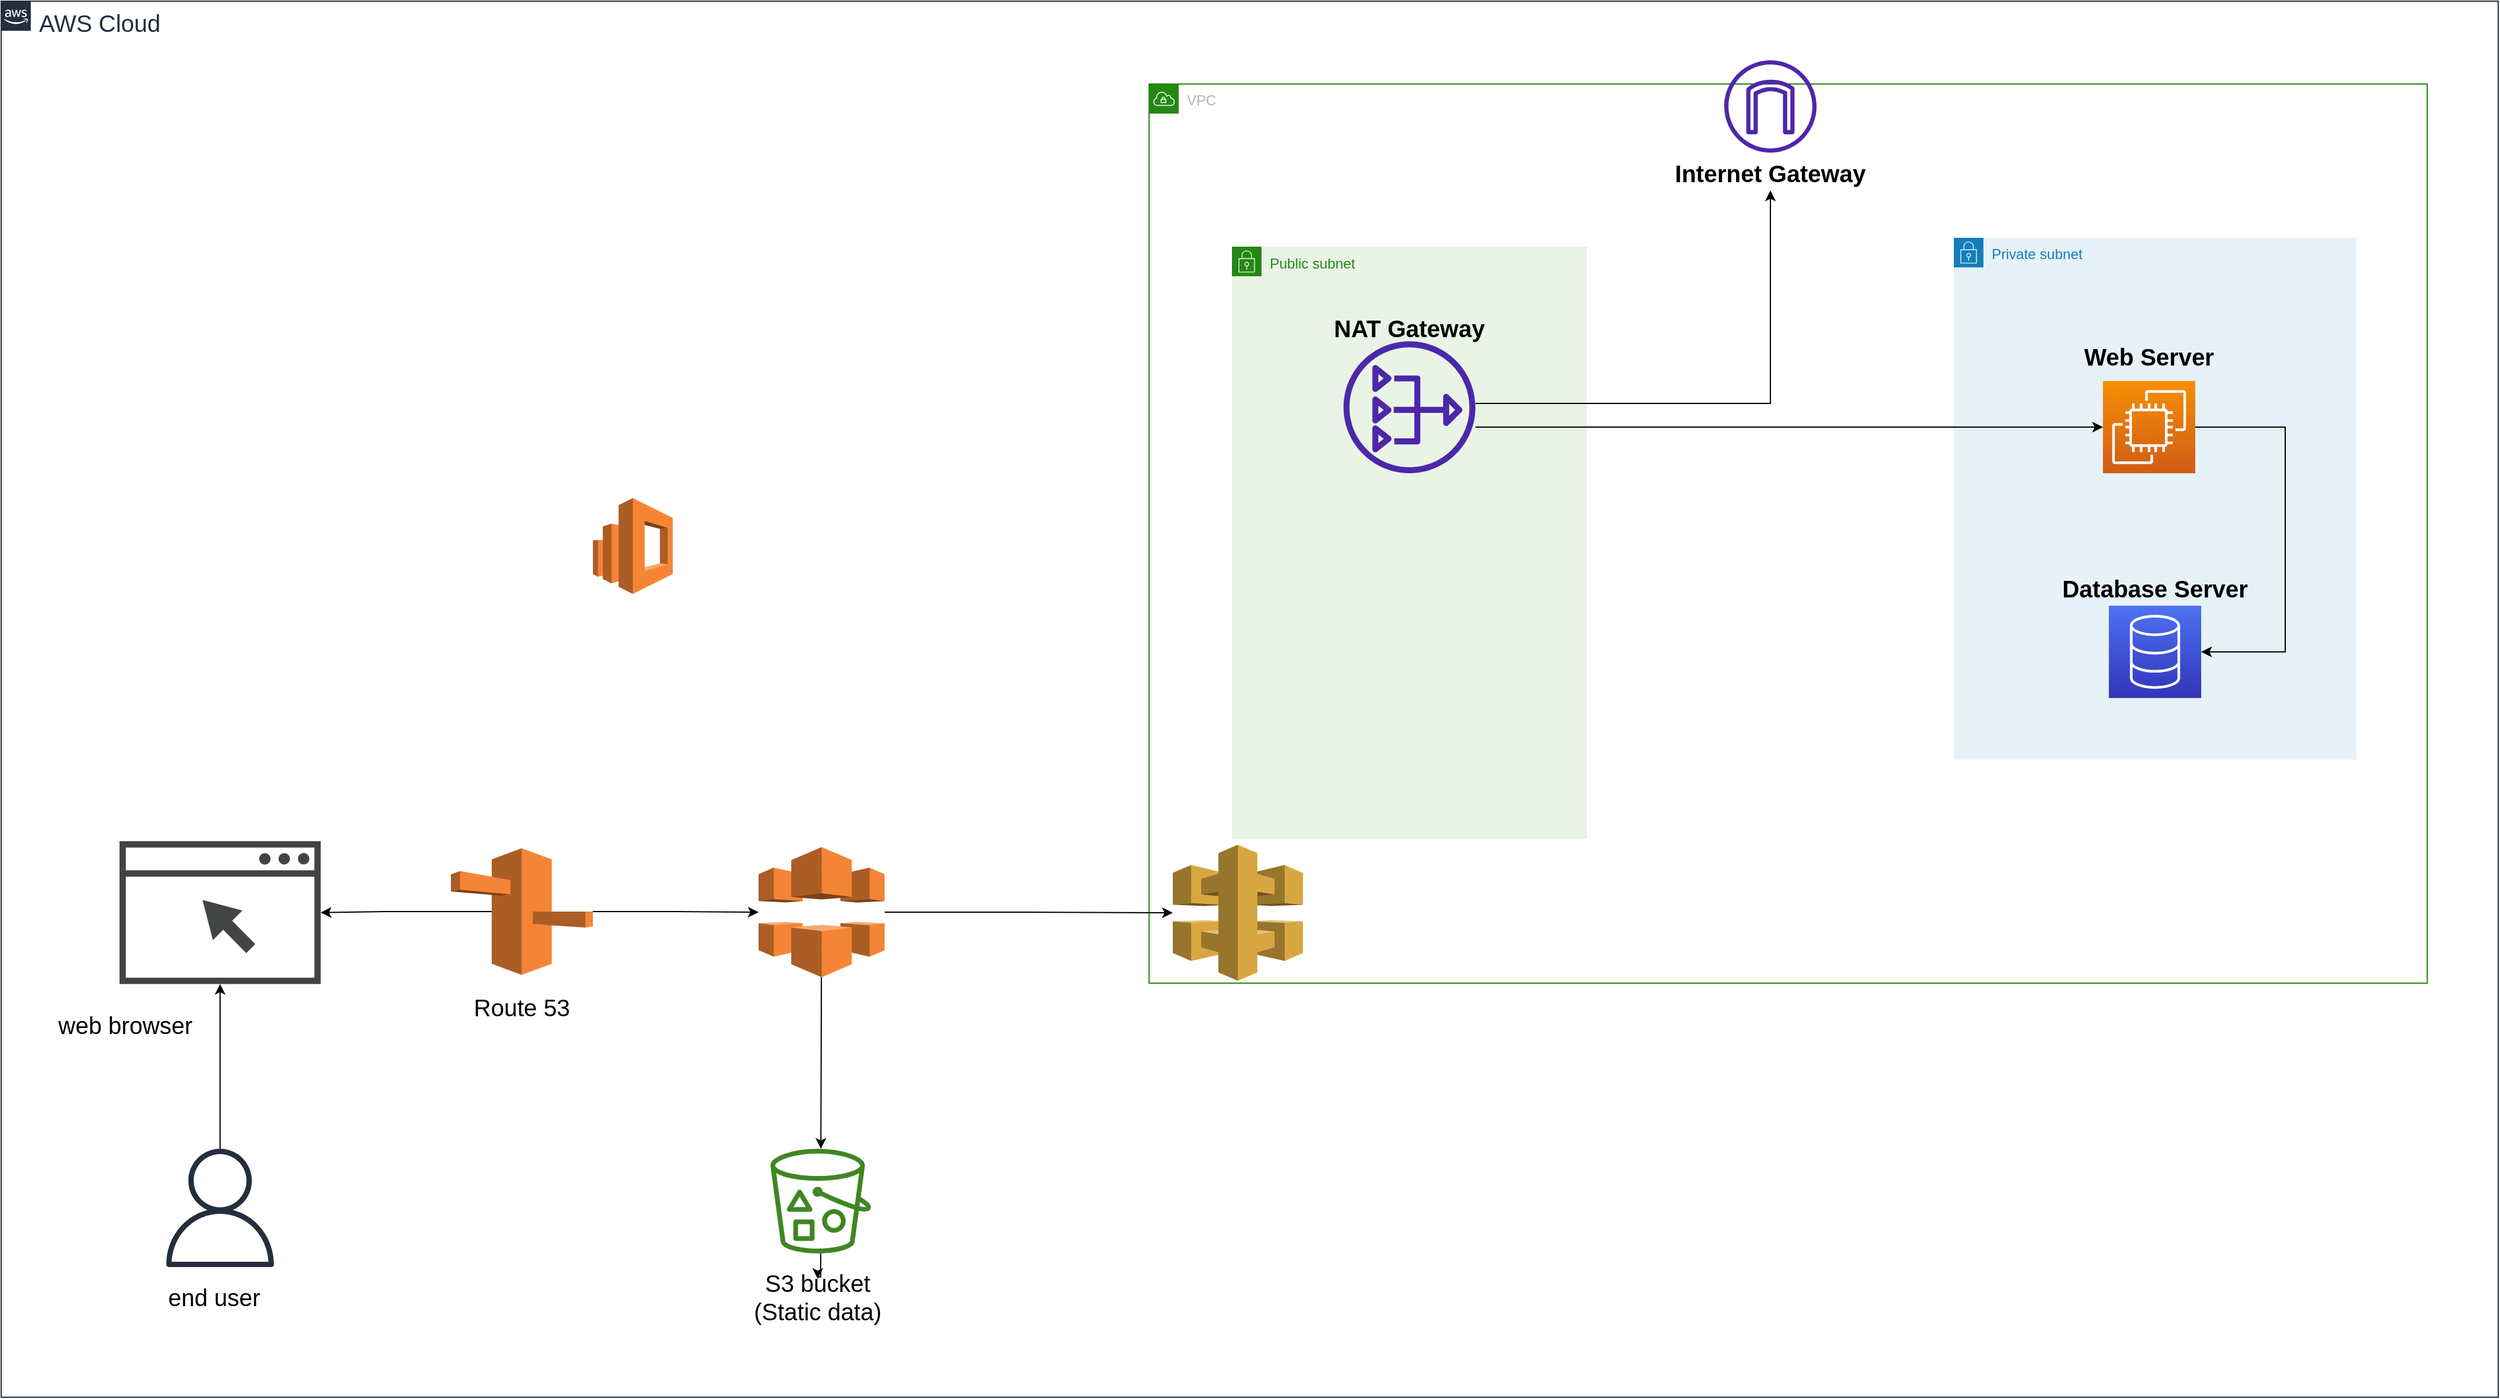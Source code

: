 <mxfile version="15.9.6" type="github">
  <diagram id="Ht1M8jgEwFfnCIfOTk4-" name="System_Architecture">
    <mxGraphModel dx="767" dy="669" grid="1" gridSize="10" guides="0" tooltips="1" connect="1" arrows="1" fold="1" page="1" pageScale="1" pageWidth="450" pageHeight="450" math="0" shadow="0">
      <root>
        <mxCell id="0" />
        <mxCell id="1" parent="0" />
        <mxCell id="UEzPUAAOIrF-is8g5C7q-74" value="&lt;font style=&quot;font-size: 20px&quot;&gt;AWS Cloud&lt;/font&gt;" style="points=[[0,0],[0.25,0],[0.5,0],[0.75,0],[1,0],[1,0.25],[1,0.5],[1,0.75],[1,1],[0.75,1],[0.5,1],[0.25,1],[0,1],[0,0.75],[0,0.5],[0,0.25]];outlineConnect=0;gradientColor=none;html=1;whiteSpace=wrap;fontSize=12;fontStyle=0;shape=mxgraph.aws4.group;grIcon=mxgraph.aws4.group_aws_cloud_alt;strokeColor=#232F3E;fillColor=none;verticalAlign=top;align=left;spacingLeft=30;fontColor=#232F3E;dashed=0;labelBackgroundColor=#ffffff;container=1;pointerEvents=0;collapsible=0;recursiveResize=0;" parent="1" vertex="1">
          <mxGeometry x="70" y="90" width="2110" height="1180" as="geometry" />
        </mxCell>
        <mxCell id="8yCiKGK4ImTPcXLrInO2-6" value="VPC" style="points=[[0,0],[0.25,0],[0.5,0],[0.75,0],[1,0],[1,0.25],[1,0.5],[1,0.75],[1,1],[0.75,1],[0.5,1],[0.25,1],[0,1],[0,0.75],[0,0.5],[0,0.25]];outlineConnect=0;gradientColor=none;html=1;whiteSpace=wrap;fontSize=12;fontStyle=0;container=1;pointerEvents=0;collapsible=0;recursiveResize=0;shape=mxgraph.aws4.group;grIcon=mxgraph.aws4.group_vpc;strokeColor=#248814;fillColor=none;verticalAlign=top;align=left;spacingLeft=30;fontColor=#AAB7B8;dashed=0;" parent="UEzPUAAOIrF-is8g5C7q-74" vertex="1">
          <mxGeometry x="970" y="70" width="1080" height="760" as="geometry" />
        </mxCell>
        <mxCell id="8yCiKGK4ImTPcXLrInO2-8" value="Internet Gateway" style="text;html=1;strokeColor=none;fillColor=none;align=center;verticalAlign=middle;whiteSpace=wrap;rounded=0;fontStyle=1;fontSize=20;" parent="8yCiKGK4ImTPcXLrInO2-6" vertex="1">
          <mxGeometry x="430" y="60" width="190" height="30" as="geometry" />
        </mxCell>
        <mxCell id="8yCiKGK4ImTPcXLrInO2-7" value="" style="sketch=0;outlineConnect=0;fontColor=#232F3E;gradientColor=none;fillColor=#4D27AA;strokeColor=none;dashed=0;verticalLabelPosition=bottom;verticalAlign=top;align=center;html=1;fontSize=12;fontStyle=0;aspect=fixed;pointerEvents=1;shape=mxgraph.aws4.internet_gateway;" parent="8yCiKGK4ImTPcXLrInO2-6" vertex="1">
          <mxGeometry x="486" y="-20" width="78" height="78" as="geometry" />
        </mxCell>
        <mxCell id="8yCiKGK4ImTPcXLrInO2-9" value="Public subnet" style="points=[[0,0],[0.25,0],[0.5,0],[0.75,0],[1,0],[1,0.25],[1,0.5],[1,0.75],[1,1],[0.75,1],[0.5,1],[0.25,1],[0,1],[0,0.75],[0,0.5],[0,0.25]];outlineConnect=0;gradientColor=none;html=1;whiteSpace=wrap;fontSize=12;fontStyle=0;container=1;pointerEvents=0;collapsible=0;recursiveResize=0;shape=mxgraph.aws4.group;grIcon=mxgraph.aws4.group_security_group;grStroke=0;strokeColor=#248814;fillColor=#E9F3E6;verticalAlign=top;align=left;spacingLeft=30;fontColor=#248814;dashed=0;" parent="8yCiKGK4ImTPcXLrInO2-6" vertex="1">
          <mxGeometry x="70" y="137.5" width="300" height="500.5" as="geometry" />
        </mxCell>
        <mxCell id="8yCiKGK4ImTPcXLrInO2-13" value="" style="sketch=0;outlineConnect=0;fontColor=#232F3E;gradientColor=none;fillColor=#4D27AA;strokeColor=none;dashed=0;verticalLabelPosition=bottom;verticalAlign=top;align=center;html=1;fontSize=12;fontStyle=0;aspect=fixed;pointerEvents=1;shape=mxgraph.aws4.nat_gateway;" parent="8yCiKGK4ImTPcXLrInO2-9" vertex="1">
          <mxGeometry x="94.25" y="80" width="111.5" height="111.5" as="geometry" />
        </mxCell>
        <mxCell id="8yCiKGK4ImTPcXLrInO2-14" value="NAT Gateway" style="text;html=1;strokeColor=none;fillColor=none;align=center;verticalAlign=middle;whiteSpace=wrap;rounded=0;fontStyle=1;fontSize=20;" parent="8yCiKGK4ImTPcXLrInO2-9" vertex="1">
          <mxGeometry x="75" y="52.5" width="150" height="32.5" as="geometry" />
        </mxCell>
        <mxCell id="8yCiKGK4ImTPcXLrInO2-10" value="Private subnet" style="points=[[0,0],[0.25,0],[0.5,0],[0.75,0],[1,0],[1,0.25],[1,0.5],[1,0.75],[1,1],[0.75,1],[0.5,1],[0.25,1],[0,1],[0,0.75],[0,0.5],[0,0.25]];outlineConnect=0;gradientColor=none;html=1;whiteSpace=wrap;fontSize=12;fontStyle=0;container=1;pointerEvents=0;collapsible=0;recursiveResize=0;shape=mxgraph.aws4.group;grIcon=mxgraph.aws4.group_security_group;grStroke=0;strokeColor=#147EBA;fillColor=#E6F2F8;verticalAlign=top;align=left;spacingLeft=30;fontColor=#147EBA;dashed=0;" parent="8yCiKGK4ImTPcXLrInO2-6" vertex="1">
          <mxGeometry x="680" y="130" width="340" height="441" as="geometry" />
        </mxCell>
        <mxCell id="8yCiKGK4ImTPcXLrInO2-18" style="edgeStyle=orthogonalEdgeStyle;rounded=0;orthogonalLoop=1;jettySize=auto;html=1;exitX=1;exitY=0.5;exitDx=0;exitDy=0;exitPerimeter=0;entryX=1;entryY=0.5;entryDx=0;entryDy=0;entryPerimeter=0;fontSize=20;" parent="8yCiKGK4ImTPcXLrInO2-10" source="8yCiKGK4ImTPcXLrInO2-2" target="8yCiKGK4ImTPcXLrInO2-4" edge="1">
          <mxGeometry relative="1" as="geometry">
            <Array as="points">
              <mxPoint x="280" y="160" />
              <mxPoint x="280" y="350" />
            </Array>
          </mxGeometry>
        </mxCell>
        <mxCell id="8yCiKGK4ImTPcXLrInO2-2" value="" style="sketch=0;points=[[0,0,0],[0.25,0,0],[0.5,0,0],[0.75,0,0],[1,0,0],[0,1,0],[0.25,1,0],[0.5,1,0],[0.75,1,0],[1,1,0],[0,0.25,0],[0,0.5,0],[0,0.75,0],[1,0.25,0],[1,0.5,0],[1,0.75,0]];outlineConnect=0;fontColor=#232F3E;gradientColor=#F78E04;gradientDirection=north;fillColor=#D05C17;strokeColor=#ffffff;dashed=0;verticalLabelPosition=bottom;verticalAlign=top;align=center;html=1;fontSize=12;fontStyle=0;aspect=fixed;shape=mxgraph.aws4.resourceIcon;resIcon=mxgraph.aws4.ec2;" parent="8yCiKGK4ImTPcXLrInO2-10" vertex="1">
          <mxGeometry x="126" y="121" width="78" height="78" as="geometry" />
        </mxCell>
        <mxCell id="8yCiKGK4ImTPcXLrInO2-3" value="Web Server" style="text;html=1;strokeColor=none;fillColor=none;align=center;verticalAlign=middle;whiteSpace=wrap;rounded=0;fontStyle=1;fontSize=20;" parent="8yCiKGK4ImTPcXLrInO2-10" vertex="1">
          <mxGeometry x="90" y="90" width="150" height="20" as="geometry" />
        </mxCell>
        <mxCell id="8yCiKGK4ImTPcXLrInO2-4" value="" style="sketch=0;points=[[0,0,0],[0.25,0,0],[0.5,0,0],[0.75,0,0],[1,0,0],[0,1,0],[0.25,1,0],[0.5,1,0],[0.75,1,0],[1,1,0],[0,0.25,0],[0,0.5,0],[0,0.75,0],[1,0.25,0],[1,0.5,0],[1,0.75,0]];outlineConnect=0;fontColor=#232F3E;gradientColor=#4D72F3;gradientDirection=north;fillColor=#3334B9;strokeColor=#ffffff;dashed=0;verticalLabelPosition=bottom;verticalAlign=top;align=center;html=1;fontSize=12;fontStyle=0;aspect=fixed;shape=mxgraph.aws4.resourceIcon;resIcon=mxgraph.aws4.database;" parent="8yCiKGK4ImTPcXLrInO2-10" vertex="1">
          <mxGeometry x="131" y="311" width="78" height="78" as="geometry" />
        </mxCell>
        <mxCell id="8yCiKGK4ImTPcXLrInO2-5" value="Database Server" style="text;html=1;strokeColor=none;fillColor=none;align=center;verticalAlign=middle;whiteSpace=wrap;rounded=0;fontStyle=1;fontSize=20;" parent="8yCiKGK4ImTPcXLrInO2-10" vertex="1">
          <mxGeometry x="80" y="281" width="180" height="30" as="geometry" />
        </mxCell>
        <mxCell id="8yCiKGK4ImTPcXLrInO2-19" style="edgeStyle=orthogonalEdgeStyle;rounded=0;orthogonalLoop=1;jettySize=auto;html=1;entryX=0;entryY=0.5;entryDx=0;entryDy=0;entryPerimeter=0;fontSize=20;" parent="8yCiKGK4ImTPcXLrInO2-6" source="8yCiKGK4ImTPcXLrInO2-13" target="8yCiKGK4ImTPcXLrInO2-2" edge="1">
          <mxGeometry relative="1" as="geometry">
            <Array as="points">
              <mxPoint x="395" y="290" />
              <mxPoint x="395" y="290" />
            </Array>
          </mxGeometry>
        </mxCell>
        <mxCell id="8yCiKGK4ImTPcXLrInO2-20" style="edgeStyle=orthogonalEdgeStyle;rounded=0;orthogonalLoop=1;jettySize=auto;html=1;entryX=0.5;entryY=1;entryDx=0;entryDy=0;fontSize=20;" parent="8yCiKGK4ImTPcXLrInO2-6" source="8yCiKGK4ImTPcXLrInO2-13" target="8yCiKGK4ImTPcXLrInO2-8" edge="1">
          <mxGeometry relative="1" as="geometry">
            <Array as="points">
              <mxPoint x="525" y="270" />
            </Array>
          </mxGeometry>
        </mxCell>
        <mxCell id="QgV72DIUHpCE_W5IE3gZ-38" value="" style="outlineConnect=0;dashed=0;verticalLabelPosition=bottom;verticalAlign=top;align=center;html=1;shape=mxgraph.aws3.api_gateway;fillColor=#D9A741;gradientColor=none;fontSize=20;" vertex="1" parent="8yCiKGK4ImTPcXLrInO2-6">
          <mxGeometry x="20" y="643" width="110" height="115" as="geometry" />
        </mxCell>
        <mxCell id="QgV72DIUHpCE_W5IE3gZ-2" value="" style="sketch=0;outlineConnect=0;fontColor=#232F3E;gradientColor=none;fillColor=#232F3D;strokeColor=none;dashed=0;verticalLabelPosition=bottom;verticalAlign=top;align=center;html=1;fontSize=12;fontStyle=0;aspect=fixed;pointerEvents=1;shape=mxgraph.aws4.user;" vertex="1" parent="UEzPUAAOIrF-is8g5C7q-74">
          <mxGeometry x="135" y="970" width="100" height="100" as="geometry" />
        </mxCell>
        <mxCell id="QgV72DIUHpCE_W5IE3gZ-3" value="" style="sketch=0;pointerEvents=1;shadow=0;dashed=0;html=1;strokeColor=none;fillColor=#434445;aspect=fixed;labelPosition=center;verticalLabelPosition=bottom;verticalAlign=top;align=center;outlineConnect=0;shape=mxgraph.vvd.web_browser;" vertex="1" parent="UEzPUAAOIrF-is8g5C7q-74">
          <mxGeometry x="100" y="710" width="170" height="120.7" as="geometry" />
        </mxCell>
        <mxCell id="QgV72DIUHpCE_W5IE3gZ-5" style="edgeStyle=orthogonalEdgeStyle;rounded=0;orthogonalLoop=1;jettySize=auto;html=1;" edge="1" parent="UEzPUAAOIrF-is8g5C7q-74" source="QgV72DIUHpCE_W5IE3gZ-2" target="QgV72DIUHpCE_W5IE3gZ-3">
          <mxGeometry relative="1" as="geometry" />
        </mxCell>
        <mxCell id="QgV72DIUHpCE_W5IE3gZ-6" value="end user" style="text;html=1;strokeColor=none;fillColor=none;align=center;verticalAlign=middle;whiteSpace=wrap;rounded=0;fontSize=20;" vertex="1" parent="UEzPUAAOIrF-is8g5C7q-74">
          <mxGeometry x="130" y="1080" width="100" height="30" as="geometry" />
        </mxCell>
        <mxCell id="QgV72DIUHpCE_W5IE3gZ-26" value="web browser" style="text;html=1;strokeColor=none;fillColor=none;align=center;verticalAlign=middle;whiteSpace=wrap;rounded=0;fontSize=20;" vertex="1" parent="UEzPUAAOIrF-is8g5C7q-74">
          <mxGeometry x="40" y="850" width="130" height="30" as="geometry" />
        </mxCell>
        <mxCell id="QgV72DIUHpCE_W5IE3gZ-34" style="edgeStyle=orthogonalEdgeStyle;rounded=0;orthogonalLoop=1;jettySize=auto;html=1;exitX=0.29;exitY=0.5;exitDx=0;exitDy=0;exitPerimeter=0;fontSize=20;" edge="1" parent="UEzPUAAOIrF-is8g5C7q-74" source="QgV72DIUHpCE_W5IE3gZ-32" target="QgV72DIUHpCE_W5IE3gZ-3">
          <mxGeometry relative="1" as="geometry" />
        </mxCell>
        <mxCell id="QgV72DIUHpCE_W5IE3gZ-32" value="" style="outlineConnect=0;dashed=0;verticalLabelPosition=bottom;verticalAlign=top;align=center;html=1;shape=mxgraph.aws3.route_53;fillColor=#F58536;gradientColor=none;fontSize=20;" vertex="1" parent="UEzPUAAOIrF-is8g5C7q-74">
          <mxGeometry x="380" y="716" width="120" height="107" as="geometry" />
        </mxCell>
        <mxCell id="QgV72DIUHpCE_W5IE3gZ-36" value="Route 53" style="text;html=1;strokeColor=none;fillColor=none;align=center;verticalAlign=middle;whiteSpace=wrap;rounded=0;fontSize=20;" vertex="1" parent="UEzPUAAOIrF-is8g5C7q-74">
          <mxGeometry x="390" y="830" width="100" height="40" as="geometry" />
        </mxCell>
        <mxCell id="QgV72DIUHpCE_W5IE3gZ-30" value="" style="sketch=0;outlineConnect=0;fontColor=#232F3E;gradientColor=none;fillColor=#3F8624;strokeColor=none;dashed=0;verticalLabelPosition=bottom;verticalAlign=top;align=center;html=1;fontSize=12;fontStyle=0;aspect=fixed;pointerEvents=1;shape=mxgraph.aws4.bucket_with_objects;" vertex="1" parent="UEzPUAAOIrF-is8g5C7q-74">
          <mxGeometry x="650" y="970" width="85" height="88.4" as="geometry" />
        </mxCell>
        <mxCell id="QgV72DIUHpCE_W5IE3gZ-31" value="S3 bucket&lt;br&gt;(Static data)" style="text;html=1;strokeColor=none;fillColor=none;align=center;verticalAlign=middle;whiteSpace=wrap;rounded=0;fontSize=20;" vertex="1" parent="UEzPUAAOIrF-is8g5C7q-74">
          <mxGeometry x="620" y="1080" width="140" height="30" as="geometry" />
        </mxCell>
        <mxCell id="QgV72DIUHpCE_W5IE3gZ-57" value="" style="edgeStyle=orthogonalEdgeStyle;rounded=0;orthogonalLoop=1;jettySize=auto;html=1;fontSize=20;" edge="1" parent="UEzPUAAOIrF-is8g5C7q-74" source="QgV72DIUHpCE_W5IE3gZ-30" target="QgV72DIUHpCE_W5IE3gZ-31">
          <mxGeometry relative="1" as="geometry" />
        </mxCell>
        <mxCell id="QgV72DIUHpCE_W5IE3gZ-63" style="edgeStyle=orthogonalEdgeStyle;rounded=0;orthogonalLoop=1;jettySize=auto;html=1;exitX=1;exitY=0.5;exitDx=0;exitDy=0;exitPerimeter=0;fontSize=20;" edge="1" parent="UEzPUAAOIrF-is8g5C7q-74" source="QgV72DIUHpCE_W5IE3gZ-52" target="QgV72DIUHpCE_W5IE3gZ-38">
          <mxGeometry relative="1" as="geometry" />
        </mxCell>
        <mxCell id="QgV72DIUHpCE_W5IE3gZ-52" value="" style="outlineConnect=0;dashed=0;verticalLabelPosition=bottom;verticalAlign=top;align=center;html=1;shape=mxgraph.aws3.cloudfront;fillColor=#F58536;gradientColor=none;fontSize=20;" vertex="1" parent="UEzPUAAOIrF-is8g5C7q-74">
          <mxGeometry x="640" y="715" width="106.5" height="110" as="geometry" />
        </mxCell>
        <mxCell id="QgV72DIUHpCE_W5IE3gZ-56" style="edgeStyle=orthogonalEdgeStyle;rounded=0;orthogonalLoop=1;jettySize=auto;html=1;exitX=1;exitY=0.5;exitDx=0;exitDy=0;exitPerimeter=0;fontSize=20;" edge="1" parent="UEzPUAAOIrF-is8g5C7q-74" source="QgV72DIUHpCE_W5IE3gZ-32" target="QgV72DIUHpCE_W5IE3gZ-52">
          <mxGeometry relative="1" as="geometry" />
        </mxCell>
        <mxCell id="QgV72DIUHpCE_W5IE3gZ-55" value="" style="endArrow=classic;html=1;rounded=0;fontSize=20;" edge="1" parent="UEzPUAAOIrF-is8g5C7q-74" source="QgV72DIUHpCE_W5IE3gZ-52" target="QgV72DIUHpCE_W5IE3gZ-30">
          <mxGeometry width="50" height="50" relative="1" as="geometry">
            <mxPoint x="830" y="920" as="sourcePoint" />
            <mxPoint x="880" y="870" as="targetPoint" />
          </mxGeometry>
        </mxCell>
        <mxCell id="QgV72DIUHpCE_W5IE3gZ-37" value="" style="outlineConnect=0;dashed=0;verticalLabelPosition=bottom;verticalAlign=top;align=center;html=1;shape=mxgraph.aws3.elasticsearch_service;fillColor=#F58534;gradientColor=none;fontSize=20;" vertex="1" parent="1">
          <mxGeometry x="570" y="510" width="67.5" height="81" as="geometry" />
        </mxCell>
      </root>
    </mxGraphModel>
  </diagram>
</mxfile>
